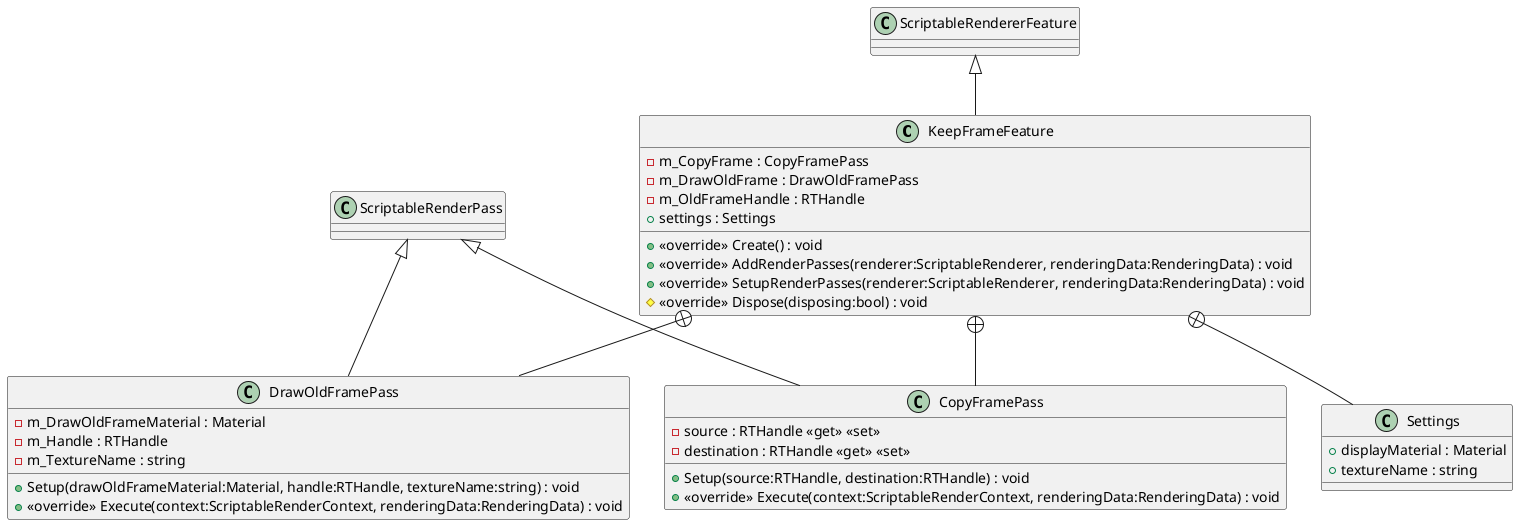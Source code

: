 @startuml
class KeepFrameFeature {
    - m_CopyFrame : CopyFramePass
    - m_DrawOldFrame : DrawOldFramePass
    - m_OldFrameHandle : RTHandle
    + settings : Settings
    + <<override>> Create() : void
    + <<override>> AddRenderPasses(renderer:ScriptableRenderer, renderingData:RenderingData) : void
    + <<override>> SetupRenderPasses(renderer:ScriptableRenderer, renderingData:RenderingData) : void
    # <<override>> Dispose(disposing:bool) : void
}
class CopyFramePass {
    - source : RTHandle <<get>> <<set>>
    - destination : RTHandle <<get>> <<set>>
    + Setup(source:RTHandle, destination:RTHandle) : void
    + <<override>> Execute(context:ScriptableRenderContext, renderingData:RenderingData) : void
}
class DrawOldFramePass {
    - m_DrawOldFrameMaterial : Material
    - m_Handle : RTHandle
    - m_TextureName : string
    + Setup(drawOldFrameMaterial:Material, handle:RTHandle, textureName:string) : void
    + <<override>> Execute(context:ScriptableRenderContext, renderingData:RenderingData) : void
}
class Settings {
    + displayMaterial : Material
    + textureName : string
}
ScriptableRendererFeature <|-- KeepFrameFeature
KeepFrameFeature +-- CopyFramePass
ScriptableRenderPass <|-- CopyFramePass
KeepFrameFeature +-- DrawOldFramePass
ScriptableRenderPass <|-- DrawOldFramePass
KeepFrameFeature +-- Settings
@enduml
